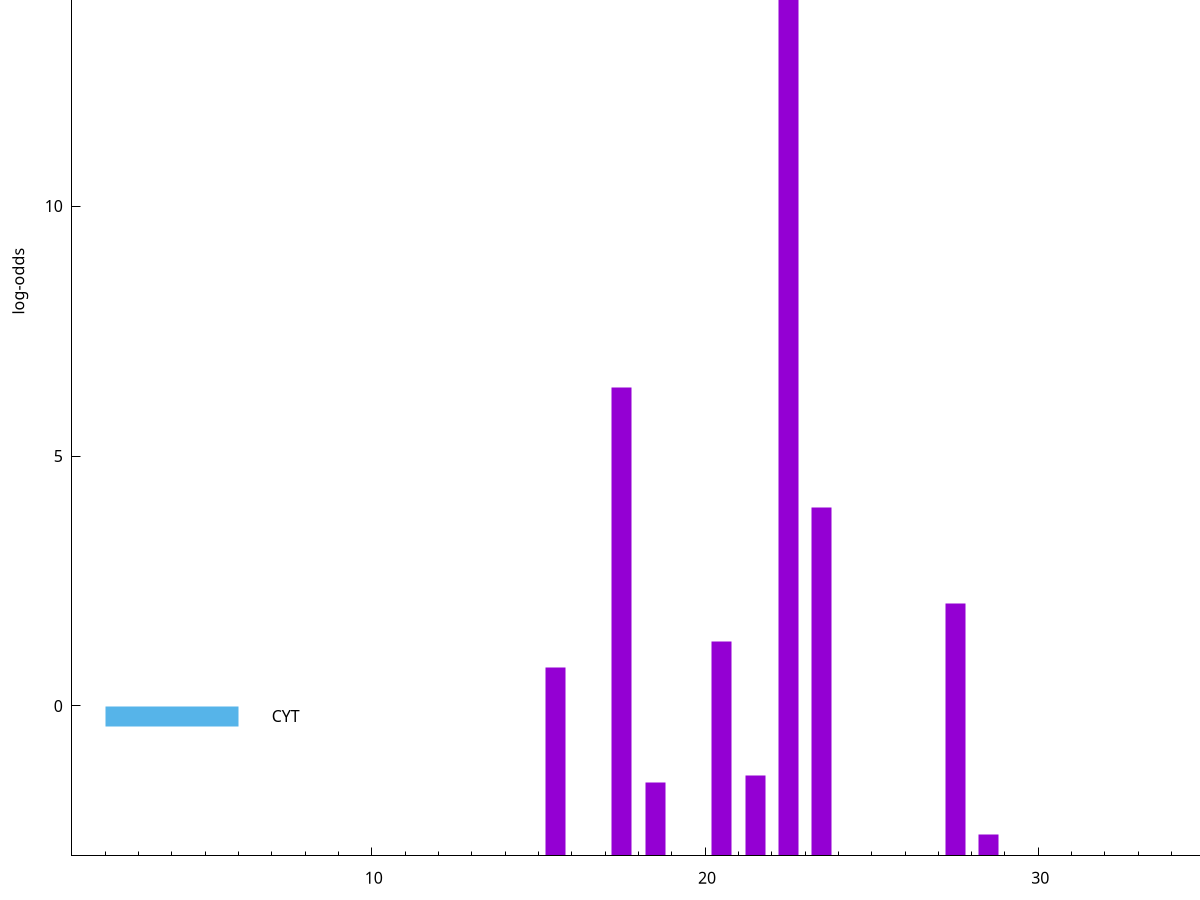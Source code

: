 set title "LipoP predictions for SRR3987112.gff"
set size 2., 1.4
set xrange [1:70] 
set mxtics 10
set yrange [-3:20]
set y2range [0:23]
set ylabel "log-odds"
set term postscript eps color solid "Helvetica" 30
set output "SRR3987112.gff9.eps"
set arrow from 2,17.0717 to 6,17.0717 nohead lt 1 lw 20
set label "SpI" at 7,17.0717
set arrow from 2,-0.200913 to 6,-0.200913 nohead lt 3 lw 20
set label "CYT" at 7,-0.200913
set arrow from 2,17.0717 to 6,17.0717 nohead lt 1 lw 20
set label "SpI" at 7,17.0717
# NOTE: The scores below are the log-odds scores with the threshold
# NOTE: subtracted (a hack to make gnuplot make the histogram all
# NOTE: look nice).
plot "-" axes x1y2 title "" with impulses lt 1 lw 20
22.500000 20.070500
17.500000 9.372520
23.500000 6.969740
27.500000 5.040250
20.500000 4.289290
15.500000 3.760685
21.500000 1.615470
18.500000 1.475890
28.500000 0.424350
e
exit
